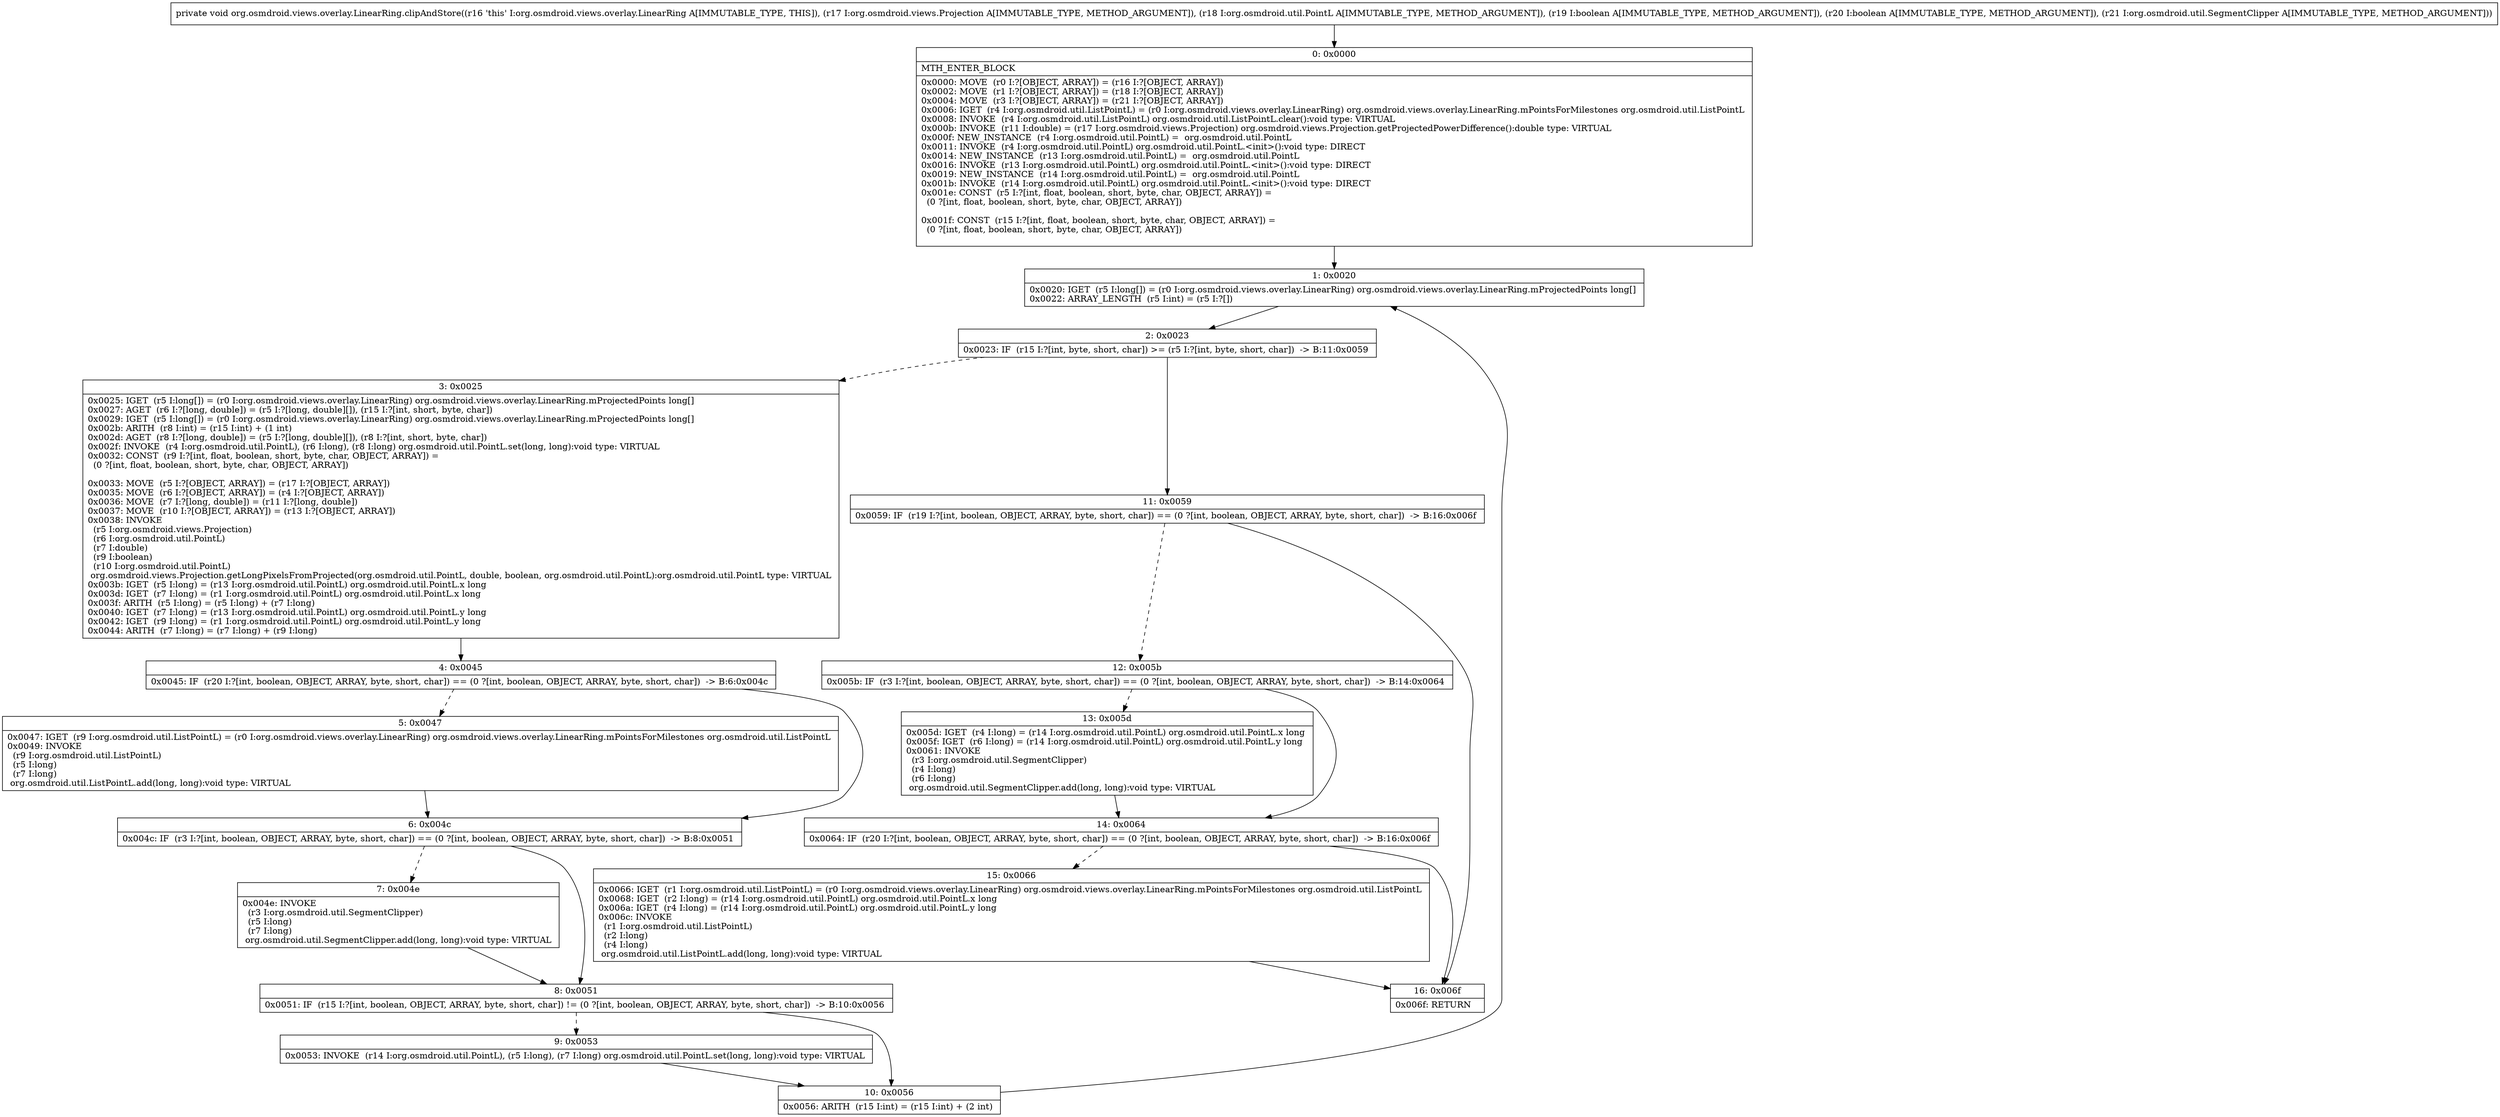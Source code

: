 digraph "CFG fororg.osmdroid.views.overlay.LinearRing.clipAndStore(Lorg\/osmdroid\/views\/Projection;Lorg\/osmdroid\/util\/PointL;ZZLorg\/osmdroid\/util\/SegmentClipper;)V" {
Node_0 [shape=record,label="{0\:\ 0x0000|MTH_ENTER_BLOCK\l|0x0000: MOVE  (r0 I:?[OBJECT, ARRAY]) = (r16 I:?[OBJECT, ARRAY]) \l0x0002: MOVE  (r1 I:?[OBJECT, ARRAY]) = (r18 I:?[OBJECT, ARRAY]) \l0x0004: MOVE  (r3 I:?[OBJECT, ARRAY]) = (r21 I:?[OBJECT, ARRAY]) \l0x0006: IGET  (r4 I:org.osmdroid.util.ListPointL) = (r0 I:org.osmdroid.views.overlay.LinearRing) org.osmdroid.views.overlay.LinearRing.mPointsForMilestones org.osmdroid.util.ListPointL \l0x0008: INVOKE  (r4 I:org.osmdroid.util.ListPointL) org.osmdroid.util.ListPointL.clear():void type: VIRTUAL \l0x000b: INVOKE  (r11 I:double) = (r17 I:org.osmdroid.views.Projection) org.osmdroid.views.Projection.getProjectedPowerDifference():double type: VIRTUAL \l0x000f: NEW_INSTANCE  (r4 I:org.osmdroid.util.PointL) =  org.osmdroid.util.PointL \l0x0011: INVOKE  (r4 I:org.osmdroid.util.PointL) org.osmdroid.util.PointL.\<init\>():void type: DIRECT \l0x0014: NEW_INSTANCE  (r13 I:org.osmdroid.util.PointL) =  org.osmdroid.util.PointL \l0x0016: INVOKE  (r13 I:org.osmdroid.util.PointL) org.osmdroid.util.PointL.\<init\>():void type: DIRECT \l0x0019: NEW_INSTANCE  (r14 I:org.osmdroid.util.PointL) =  org.osmdroid.util.PointL \l0x001b: INVOKE  (r14 I:org.osmdroid.util.PointL) org.osmdroid.util.PointL.\<init\>():void type: DIRECT \l0x001e: CONST  (r5 I:?[int, float, boolean, short, byte, char, OBJECT, ARRAY]) = \l  (0 ?[int, float, boolean, short, byte, char, OBJECT, ARRAY])\l \l0x001f: CONST  (r15 I:?[int, float, boolean, short, byte, char, OBJECT, ARRAY]) = \l  (0 ?[int, float, boolean, short, byte, char, OBJECT, ARRAY])\l \l}"];
Node_1 [shape=record,label="{1\:\ 0x0020|0x0020: IGET  (r5 I:long[]) = (r0 I:org.osmdroid.views.overlay.LinearRing) org.osmdroid.views.overlay.LinearRing.mProjectedPoints long[] \l0x0022: ARRAY_LENGTH  (r5 I:int) = (r5 I:?[]) \l}"];
Node_2 [shape=record,label="{2\:\ 0x0023|0x0023: IF  (r15 I:?[int, byte, short, char]) \>= (r5 I:?[int, byte, short, char])  \-\> B:11:0x0059 \l}"];
Node_3 [shape=record,label="{3\:\ 0x0025|0x0025: IGET  (r5 I:long[]) = (r0 I:org.osmdroid.views.overlay.LinearRing) org.osmdroid.views.overlay.LinearRing.mProjectedPoints long[] \l0x0027: AGET  (r6 I:?[long, double]) = (r5 I:?[long, double][]), (r15 I:?[int, short, byte, char]) \l0x0029: IGET  (r5 I:long[]) = (r0 I:org.osmdroid.views.overlay.LinearRing) org.osmdroid.views.overlay.LinearRing.mProjectedPoints long[] \l0x002b: ARITH  (r8 I:int) = (r15 I:int) + (1 int) \l0x002d: AGET  (r8 I:?[long, double]) = (r5 I:?[long, double][]), (r8 I:?[int, short, byte, char]) \l0x002f: INVOKE  (r4 I:org.osmdroid.util.PointL), (r6 I:long), (r8 I:long) org.osmdroid.util.PointL.set(long, long):void type: VIRTUAL \l0x0032: CONST  (r9 I:?[int, float, boolean, short, byte, char, OBJECT, ARRAY]) = \l  (0 ?[int, float, boolean, short, byte, char, OBJECT, ARRAY])\l \l0x0033: MOVE  (r5 I:?[OBJECT, ARRAY]) = (r17 I:?[OBJECT, ARRAY]) \l0x0035: MOVE  (r6 I:?[OBJECT, ARRAY]) = (r4 I:?[OBJECT, ARRAY]) \l0x0036: MOVE  (r7 I:?[long, double]) = (r11 I:?[long, double]) \l0x0037: MOVE  (r10 I:?[OBJECT, ARRAY]) = (r13 I:?[OBJECT, ARRAY]) \l0x0038: INVOKE  \l  (r5 I:org.osmdroid.views.Projection)\l  (r6 I:org.osmdroid.util.PointL)\l  (r7 I:double)\l  (r9 I:boolean)\l  (r10 I:org.osmdroid.util.PointL)\l org.osmdroid.views.Projection.getLongPixelsFromProjected(org.osmdroid.util.PointL, double, boolean, org.osmdroid.util.PointL):org.osmdroid.util.PointL type: VIRTUAL \l0x003b: IGET  (r5 I:long) = (r13 I:org.osmdroid.util.PointL) org.osmdroid.util.PointL.x long \l0x003d: IGET  (r7 I:long) = (r1 I:org.osmdroid.util.PointL) org.osmdroid.util.PointL.x long \l0x003f: ARITH  (r5 I:long) = (r5 I:long) + (r7 I:long) \l0x0040: IGET  (r7 I:long) = (r13 I:org.osmdroid.util.PointL) org.osmdroid.util.PointL.y long \l0x0042: IGET  (r9 I:long) = (r1 I:org.osmdroid.util.PointL) org.osmdroid.util.PointL.y long \l0x0044: ARITH  (r7 I:long) = (r7 I:long) + (r9 I:long) \l}"];
Node_4 [shape=record,label="{4\:\ 0x0045|0x0045: IF  (r20 I:?[int, boolean, OBJECT, ARRAY, byte, short, char]) == (0 ?[int, boolean, OBJECT, ARRAY, byte, short, char])  \-\> B:6:0x004c \l}"];
Node_5 [shape=record,label="{5\:\ 0x0047|0x0047: IGET  (r9 I:org.osmdroid.util.ListPointL) = (r0 I:org.osmdroid.views.overlay.LinearRing) org.osmdroid.views.overlay.LinearRing.mPointsForMilestones org.osmdroid.util.ListPointL \l0x0049: INVOKE  \l  (r9 I:org.osmdroid.util.ListPointL)\l  (r5 I:long)\l  (r7 I:long)\l org.osmdroid.util.ListPointL.add(long, long):void type: VIRTUAL \l}"];
Node_6 [shape=record,label="{6\:\ 0x004c|0x004c: IF  (r3 I:?[int, boolean, OBJECT, ARRAY, byte, short, char]) == (0 ?[int, boolean, OBJECT, ARRAY, byte, short, char])  \-\> B:8:0x0051 \l}"];
Node_7 [shape=record,label="{7\:\ 0x004e|0x004e: INVOKE  \l  (r3 I:org.osmdroid.util.SegmentClipper)\l  (r5 I:long)\l  (r7 I:long)\l org.osmdroid.util.SegmentClipper.add(long, long):void type: VIRTUAL \l}"];
Node_8 [shape=record,label="{8\:\ 0x0051|0x0051: IF  (r15 I:?[int, boolean, OBJECT, ARRAY, byte, short, char]) != (0 ?[int, boolean, OBJECT, ARRAY, byte, short, char])  \-\> B:10:0x0056 \l}"];
Node_9 [shape=record,label="{9\:\ 0x0053|0x0053: INVOKE  (r14 I:org.osmdroid.util.PointL), (r5 I:long), (r7 I:long) org.osmdroid.util.PointL.set(long, long):void type: VIRTUAL \l}"];
Node_10 [shape=record,label="{10\:\ 0x0056|0x0056: ARITH  (r15 I:int) = (r15 I:int) + (2 int) \l}"];
Node_11 [shape=record,label="{11\:\ 0x0059|0x0059: IF  (r19 I:?[int, boolean, OBJECT, ARRAY, byte, short, char]) == (0 ?[int, boolean, OBJECT, ARRAY, byte, short, char])  \-\> B:16:0x006f \l}"];
Node_12 [shape=record,label="{12\:\ 0x005b|0x005b: IF  (r3 I:?[int, boolean, OBJECT, ARRAY, byte, short, char]) == (0 ?[int, boolean, OBJECT, ARRAY, byte, short, char])  \-\> B:14:0x0064 \l}"];
Node_13 [shape=record,label="{13\:\ 0x005d|0x005d: IGET  (r4 I:long) = (r14 I:org.osmdroid.util.PointL) org.osmdroid.util.PointL.x long \l0x005f: IGET  (r6 I:long) = (r14 I:org.osmdroid.util.PointL) org.osmdroid.util.PointL.y long \l0x0061: INVOKE  \l  (r3 I:org.osmdroid.util.SegmentClipper)\l  (r4 I:long)\l  (r6 I:long)\l org.osmdroid.util.SegmentClipper.add(long, long):void type: VIRTUAL \l}"];
Node_14 [shape=record,label="{14\:\ 0x0064|0x0064: IF  (r20 I:?[int, boolean, OBJECT, ARRAY, byte, short, char]) == (0 ?[int, boolean, OBJECT, ARRAY, byte, short, char])  \-\> B:16:0x006f \l}"];
Node_15 [shape=record,label="{15\:\ 0x0066|0x0066: IGET  (r1 I:org.osmdroid.util.ListPointL) = (r0 I:org.osmdroid.views.overlay.LinearRing) org.osmdroid.views.overlay.LinearRing.mPointsForMilestones org.osmdroid.util.ListPointL \l0x0068: IGET  (r2 I:long) = (r14 I:org.osmdroid.util.PointL) org.osmdroid.util.PointL.x long \l0x006a: IGET  (r4 I:long) = (r14 I:org.osmdroid.util.PointL) org.osmdroid.util.PointL.y long \l0x006c: INVOKE  \l  (r1 I:org.osmdroid.util.ListPointL)\l  (r2 I:long)\l  (r4 I:long)\l org.osmdroid.util.ListPointL.add(long, long):void type: VIRTUAL \l}"];
Node_16 [shape=record,label="{16\:\ 0x006f|0x006f: RETURN   \l}"];
MethodNode[shape=record,label="{private void org.osmdroid.views.overlay.LinearRing.clipAndStore((r16 'this' I:org.osmdroid.views.overlay.LinearRing A[IMMUTABLE_TYPE, THIS]), (r17 I:org.osmdroid.views.Projection A[IMMUTABLE_TYPE, METHOD_ARGUMENT]), (r18 I:org.osmdroid.util.PointL A[IMMUTABLE_TYPE, METHOD_ARGUMENT]), (r19 I:boolean A[IMMUTABLE_TYPE, METHOD_ARGUMENT]), (r20 I:boolean A[IMMUTABLE_TYPE, METHOD_ARGUMENT]), (r21 I:org.osmdroid.util.SegmentClipper A[IMMUTABLE_TYPE, METHOD_ARGUMENT])) }"];
MethodNode -> Node_0;
Node_0 -> Node_1;
Node_1 -> Node_2;
Node_2 -> Node_3[style=dashed];
Node_2 -> Node_11;
Node_3 -> Node_4;
Node_4 -> Node_5[style=dashed];
Node_4 -> Node_6;
Node_5 -> Node_6;
Node_6 -> Node_7[style=dashed];
Node_6 -> Node_8;
Node_7 -> Node_8;
Node_8 -> Node_9[style=dashed];
Node_8 -> Node_10;
Node_9 -> Node_10;
Node_10 -> Node_1;
Node_11 -> Node_12[style=dashed];
Node_11 -> Node_16;
Node_12 -> Node_13[style=dashed];
Node_12 -> Node_14;
Node_13 -> Node_14;
Node_14 -> Node_15[style=dashed];
Node_14 -> Node_16;
Node_15 -> Node_16;
}

